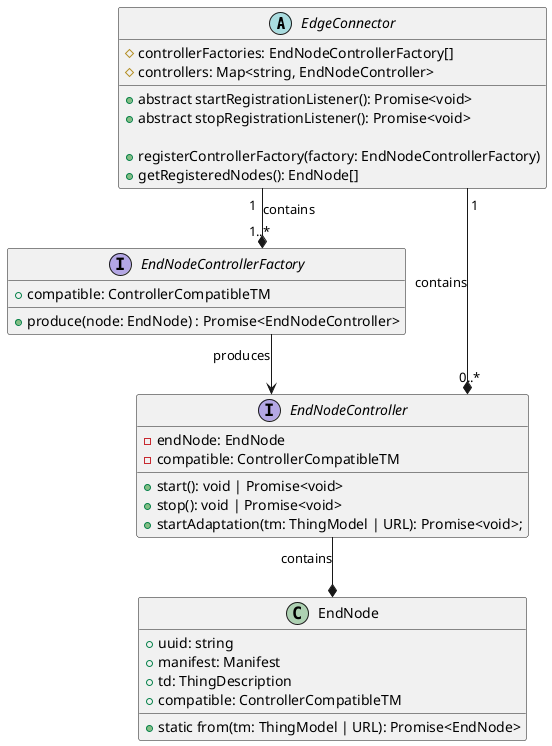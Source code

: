 @startuml
skinparam linetype ortho
hide empty members

abstract EdgeConnector {
    # controllerFactories: EndNodeControllerFactory[]
    # controllers: Map<string, EndNodeController>

    + abstract startRegistrationListener(): Promise<void>
    + abstract stopRegistrationListener(): Promise<void>

    + registerControllerFactory(factory: EndNodeControllerFactory)
    + getRegisteredNodes(): EndNode[]
}

interface EndNodeControllerFactory {
    + compatible: ControllerCompatibleTM
    + produce(node: EndNode) : Promise<EndNodeController>
}

interface EndNodeController{
    - endNode: EndNode
    - compatible: ControllerCompatibleTM

    + start(): void | Promise<void>
    + stop(): void | Promise<void>
    + startAdaptation(tm: ThingModel | URL): Promise<void>;
}

class EndNode{
    + uuid: string
    + manifest: Manifest
    + td: ThingDescription
    + compatible: ControllerCompatibleTM

    + static from(tm: ThingModel | URL): Promise<EndNode>
}

EndNodeController --* EndNode : contains
EndNodeControllerFactory --> EndNodeController : produces
EdgeConnector "1" --* "0..*" EndNodeController : contains
EdgeConnector "1" --* "1..*" EndNodeControllerFactory : contains

@enduml
